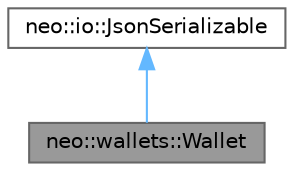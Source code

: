 digraph "neo::wallets::Wallet"
{
 // LATEX_PDF_SIZE
  bgcolor="transparent";
  edge [fontname=Helvetica,fontsize=10,labelfontname=Helvetica,labelfontsize=10];
  node [fontname=Helvetica,fontsize=10,shape=box,height=0.2,width=0.4];
  Node1 [id="Node000001",label="neo::wallets::Wallet",height=0.2,width=0.4,color="gray40", fillcolor="grey60", style="filled", fontcolor="black",tooltip="Represents a wallet."];
  Node2 -> Node1 [id="edge1_Node000001_Node000002",dir="back",color="steelblue1",style="solid",tooltip=" "];
  Node2 [id="Node000002",label="neo::io::JsonSerializable",height=0.2,width=0.4,color="gray40", fillcolor="white", style="filled",URL="$classneo_1_1io_1_1_json_serializable.html",tooltip="Interface for objects that can be serialized/deserialized to/from JSON."];
}
